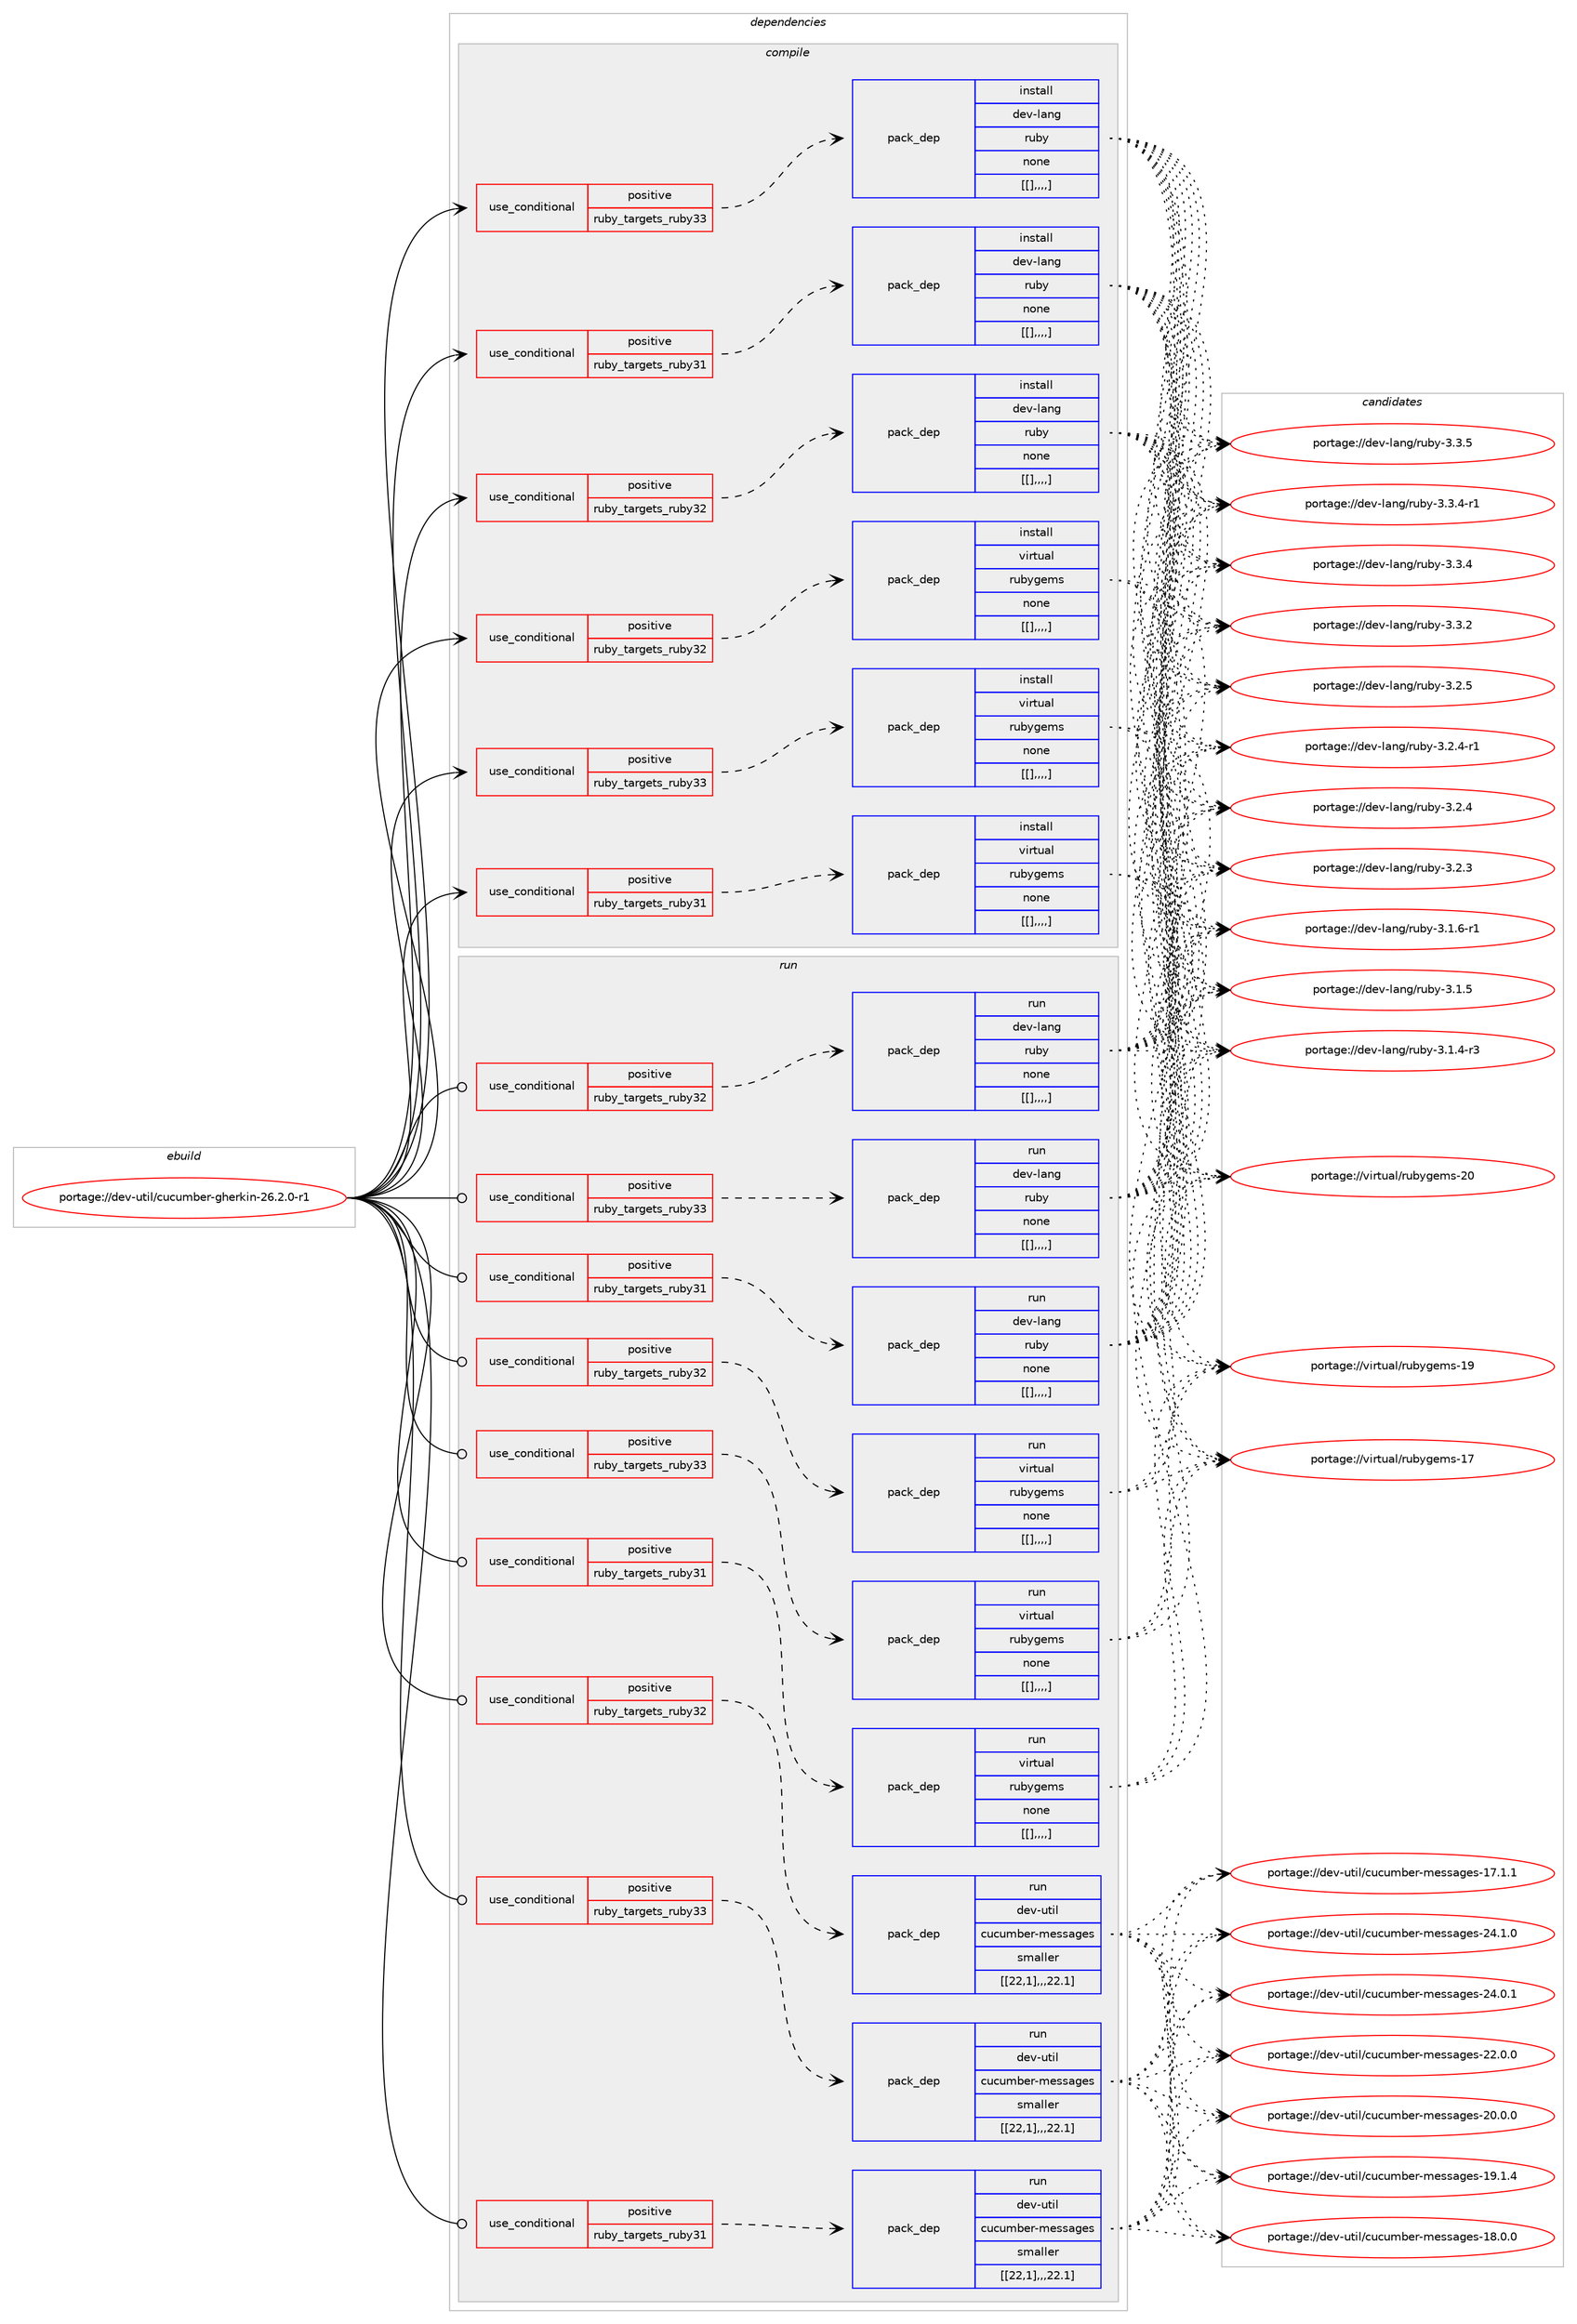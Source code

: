 digraph prolog {

# *************
# Graph options
# *************

newrank=true;
concentrate=true;
compound=true;
graph [rankdir=LR,fontname=Helvetica,fontsize=10,ranksep=1.5];#, ranksep=2.5, nodesep=0.2];
edge  [arrowhead=vee];
node  [fontname=Helvetica,fontsize=10];

# **********
# The ebuild
# **********

subgraph cluster_leftcol {
color=gray;
label=<<i>ebuild</i>>;
id [label="portage://dev-util/cucumber-gherkin-26.2.0-r1", color=red, width=4, href="../dev-util/cucumber-gherkin-26.2.0-r1.svg"];
}

# ****************
# The dependencies
# ****************

subgraph cluster_midcol {
color=gray;
label=<<i>dependencies</i>>;
subgraph cluster_compile {
fillcolor="#eeeeee";
style=filled;
label=<<i>compile</i>>;
subgraph cond61636 {
dependency216710 [label=<<TABLE BORDER="0" CELLBORDER="1" CELLSPACING="0" CELLPADDING="4"><TR><TD ROWSPAN="3" CELLPADDING="10">use_conditional</TD></TR><TR><TD>positive</TD></TR><TR><TD>ruby_targets_ruby31</TD></TR></TABLE>>, shape=none, color=red];
subgraph pack153678 {
dependency216711 [label=<<TABLE BORDER="0" CELLBORDER="1" CELLSPACING="0" CELLPADDING="4" WIDTH="220"><TR><TD ROWSPAN="6" CELLPADDING="30">pack_dep</TD></TR><TR><TD WIDTH="110">install</TD></TR><TR><TD>dev-lang</TD></TR><TR><TD>ruby</TD></TR><TR><TD>none</TD></TR><TR><TD>[[],,,,]</TD></TR></TABLE>>, shape=none, color=blue];
}
dependency216710:e -> dependency216711:w [weight=20,style="dashed",arrowhead="vee"];
}
id:e -> dependency216710:w [weight=20,style="solid",arrowhead="vee"];
subgraph cond61637 {
dependency216712 [label=<<TABLE BORDER="0" CELLBORDER="1" CELLSPACING="0" CELLPADDING="4"><TR><TD ROWSPAN="3" CELLPADDING="10">use_conditional</TD></TR><TR><TD>positive</TD></TR><TR><TD>ruby_targets_ruby31</TD></TR></TABLE>>, shape=none, color=red];
subgraph pack153679 {
dependency216713 [label=<<TABLE BORDER="0" CELLBORDER="1" CELLSPACING="0" CELLPADDING="4" WIDTH="220"><TR><TD ROWSPAN="6" CELLPADDING="30">pack_dep</TD></TR><TR><TD WIDTH="110">install</TD></TR><TR><TD>virtual</TD></TR><TR><TD>rubygems</TD></TR><TR><TD>none</TD></TR><TR><TD>[[],,,,]</TD></TR></TABLE>>, shape=none, color=blue];
}
dependency216712:e -> dependency216713:w [weight=20,style="dashed",arrowhead="vee"];
}
id:e -> dependency216712:w [weight=20,style="solid",arrowhead="vee"];
subgraph cond61638 {
dependency216714 [label=<<TABLE BORDER="0" CELLBORDER="1" CELLSPACING="0" CELLPADDING="4"><TR><TD ROWSPAN="3" CELLPADDING="10">use_conditional</TD></TR><TR><TD>positive</TD></TR><TR><TD>ruby_targets_ruby32</TD></TR></TABLE>>, shape=none, color=red];
subgraph pack153680 {
dependency216715 [label=<<TABLE BORDER="0" CELLBORDER="1" CELLSPACING="0" CELLPADDING="4" WIDTH="220"><TR><TD ROWSPAN="6" CELLPADDING="30">pack_dep</TD></TR><TR><TD WIDTH="110">install</TD></TR><TR><TD>dev-lang</TD></TR><TR><TD>ruby</TD></TR><TR><TD>none</TD></TR><TR><TD>[[],,,,]</TD></TR></TABLE>>, shape=none, color=blue];
}
dependency216714:e -> dependency216715:w [weight=20,style="dashed",arrowhead="vee"];
}
id:e -> dependency216714:w [weight=20,style="solid",arrowhead="vee"];
subgraph cond61639 {
dependency216716 [label=<<TABLE BORDER="0" CELLBORDER="1" CELLSPACING="0" CELLPADDING="4"><TR><TD ROWSPAN="3" CELLPADDING="10">use_conditional</TD></TR><TR><TD>positive</TD></TR><TR><TD>ruby_targets_ruby32</TD></TR></TABLE>>, shape=none, color=red];
subgraph pack153681 {
dependency216717 [label=<<TABLE BORDER="0" CELLBORDER="1" CELLSPACING="0" CELLPADDING="4" WIDTH="220"><TR><TD ROWSPAN="6" CELLPADDING="30">pack_dep</TD></TR><TR><TD WIDTH="110">install</TD></TR><TR><TD>virtual</TD></TR><TR><TD>rubygems</TD></TR><TR><TD>none</TD></TR><TR><TD>[[],,,,]</TD></TR></TABLE>>, shape=none, color=blue];
}
dependency216716:e -> dependency216717:w [weight=20,style="dashed",arrowhead="vee"];
}
id:e -> dependency216716:w [weight=20,style="solid",arrowhead="vee"];
subgraph cond61640 {
dependency216718 [label=<<TABLE BORDER="0" CELLBORDER="1" CELLSPACING="0" CELLPADDING="4"><TR><TD ROWSPAN="3" CELLPADDING="10">use_conditional</TD></TR><TR><TD>positive</TD></TR><TR><TD>ruby_targets_ruby33</TD></TR></TABLE>>, shape=none, color=red];
subgraph pack153682 {
dependency216719 [label=<<TABLE BORDER="0" CELLBORDER="1" CELLSPACING="0" CELLPADDING="4" WIDTH="220"><TR><TD ROWSPAN="6" CELLPADDING="30">pack_dep</TD></TR><TR><TD WIDTH="110">install</TD></TR><TR><TD>dev-lang</TD></TR><TR><TD>ruby</TD></TR><TR><TD>none</TD></TR><TR><TD>[[],,,,]</TD></TR></TABLE>>, shape=none, color=blue];
}
dependency216718:e -> dependency216719:w [weight=20,style="dashed",arrowhead="vee"];
}
id:e -> dependency216718:w [weight=20,style="solid",arrowhead="vee"];
subgraph cond61641 {
dependency216720 [label=<<TABLE BORDER="0" CELLBORDER="1" CELLSPACING="0" CELLPADDING="4"><TR><TD ROWSPAN="3" CELLPADDING="10">use_conditional</TD></TR><TR><TD>positive</TD></TR><TR><TD>ruby_targets_ruby33</TD></TR></TABLE>>, shape=none, color=red];
subgraph pack153683 {
dependency216721 [label=<<TABLE BORDER="0" CELLBORDER="1" CELLSPACING="0" CELLPADDING="4" WIDTH="220"><TR><TD ROWSPAN="6" CELLPADDING="30">pack_dep</TD></TR><TR><TD WIDTH="110">install</TD></TR><TR><TD>virtual</TD></TR><TR><TD>rubygems</TD></TR><TR><TD>none</TD></TR><TR><TD>[[],,,,]</TD></TR></TABLE>>, shape=none, color=blue];
}
dependency216720:e -> dependency216721:w [weight=20,style="dashed",arrowhead="vee"];
}
id:e -> dependency216720:w [weight=20,style="solid",arrowhead="vee"];
}
subgraph cluster_compileandrun {
fillcolor="#eeeeee";
style=filled;
label=<<i>compile and run</i>>;
}
subgraph cluster_run {
fillcolor="#eeeeee";
style=filled;
label=<<i>run</i>>;
subgraph cond61642 {
dependency216722 [label=<<TABLE BORDER="0" CELLBORDER="1" CELLSPACING="0" CELLPADDING="4"><TR><TD ROWSPAN="3" CELLPADDING="10">use_conditional</TD></TR><TR><TD>positive</TD></TR><TR><TD>ruby_targets_ruby31</TD></TR></TABLE>>, shape=none, color=red];
subgraph pack153684 {
dependency216723 [label=<<TABLE BORDER="0" CELLBORDER="1" CELLSPACING="0" CELLPADDING="4" WIDTH="220"><TR><TD ROWSPAN="6" CELLPADDING="30">pack_dep</TD></TR><TR><TD WIDTH="110">run</TD></TR><TR><TD>dev-lang</TD></TR><TR><TD>ruby</TD></TR><TR><TD>none</TD></TR><TR><TD>[[],,,,]</TD></TR></TABLE>>, shape=none, color=blue];
}
dependency216722:e -> dependency216723:w [weight=20,style="dashed",arrowhead="vee"];
}
id:e -> dependency216722:w [weight=20,style="solid",arrowhead="odot"];
subgraph cond61643 {
dependency216724 [label=<<TABLE BORDER="0" CELLBORDER="1" CELLSPACING="0" CELLPADDING="4"><TR><TD ROWSPAN="3" CELLPADDING="10">use_conditional</TD></TR><TR><TD>positive</TD></TR><TR><TD>ruby_targets_ruby31</TD></TR></TABLE>>, shape=none, color=red];
subgraph pack153685 {
dependency216725 [label=<<TABLE BORDER="0" CELLBORDER="1" CELLSPACING="0" CELLPADDING="4" WIDTH="220"><TR><TD ROWSPAN="6" CELLPADDING="30">pack_dep</TD></TR><TR><TD WIDTH="110">run</TD></TR><TR><TD>dev-util</TD></TR><TR><TD>cucumber-messages</TD></TR><TR><TD>smaller</TD></TR><TR><TD>[[22,1],,,22.1]</TD></TR></TABLE>>, shape=none, color=blue];
}
dependency216724:e -> dependency216725:w [weight=20,style="dashed",arrowhead="vee"];
}
id:e -> dependency216724:w [weight=20,style="solid",arrowhead="odot"];
subgraph cond61644 {
dependency216726 [label=<<TABLE BORDER="0" CELLBORDER="1" CELLSPACING="0" CELLPADDING="4"><TR><TD ROWSPAN="3" CELLPADDING="10">use_conditional</TD></TR><TR><TD>positive</TD></TR><TR><TD>ruby_targets_ruby31</TD></TR></TABLE>>, shape=none, color=red];
subgraph pack153686 {
dependency216727 [label=<<TABLE BORDER="0" CELLBORDER="1" CELLSPACING="0" CELLPADDING="4" WIDTH="220"><TR><TD ROWSPAN="6" CELLPADDING="30">pack_dep</TD></TR><TR><TD WIDTH="110">run</TD></TR><TR><TD>virtual</TD></TR><TR><TD>rubygems</TD></TR><TR><TD>none</TD></TR><TR><TD>[[],,,,]</TD></TR></TABLE>>, shape=none, color=blue];
}
dependency216726:e -> dependency216727:w [weight=20,style="dashed",arrowhead="vee"];
}
id:e -> dependency216726:w [weight=20,style="solid",arrowhead="odot"];
subgraph cond61645 {
dependency216728 [label=<<TABLE BORDER="0" CELLBORDER="1" CELLSPACING="0" CELLPADDING="4"><TR><TD ROWSPAN="3" CELLPADDING="10">use_conditional</TD></TR><TR><TD>positive</TD></TR><TR><TD>ruby_targets_ruby32</TD></TR></TABLE>>, shape=none, color=red];
subgraph pack153687 {
dependency216729 [label=<<TABLE BORDER="0" CELLBORDER="1" CELLSPACING="0" CELLPADDING="4" WIDTH="220"><TR><TD ROWSPAN="6" CELLPADDING="30">pack_dep</TD></TR><TR><TD WIDTH="110">run</TD></TR><TR><TD>dev-lang</TD></TR><TR><TD>ruby</TD></TR><TR><TD>none</TD></TR><TR><TD>[[],,,,]</TD></TR></TABLE>>, shape=none, color=blue];
}
dependency216728:e -> dependency216729:w [weight=20,style="dashed",arrowhead="vee"];
}
id:e -> dependency216728:w [weight=20,style="solid",arrowhead="odot"];
subgraph cond61646 {
dependency216730 [label=<<TABLE BORDER="0" CELLBORDER="1" CELLSPACING="0" CELLPADDING="4"><TR><TD ROWSPAN="3" CELLPADDING="10">use_conditional</TD></TR><TR><TD>positive</TD></TR><TR><TD>ruby_targets_ruby32</TD></TR></TABLE>>, shape=none, color=red];
subgraph pack153688 {
dependency216731 [label=<<TABLE BORDER="0" CELLBORDER="1" CELLSPACING="0" CELLPADDING="4" WIDTH="220"><TR><TD ROWSPAN="6" CELLPADDING="30">pack_dep</TD></TR><TR><TD WIDTH="110">run</TD></TR><TR><TD>dev-util</TD></TR><TR><TD>cucumber-messages</TD></TR><TR><TD>smaller</TD></TR><TR><TD>[[22,1],,,22.1]</TD></TR></TABLE>>, shape=none, color=blue];
}
dependency216730:e -> dependency216731:w [weight=20,style="dashed",arrowhead="vee"];
}
id:e -> dependency216730:w [weight=20,style="solid",arrowhead="odot"];
subgraph cond61647 {
dependency216732 [label=<<TABLE BORDER="0" CELLBORDER="1" CELLSPACING="0" CELLPADDING="4"><TR><TD ROWSPAN="3" CELLPADDING="10">use_conditional</TD></TR><TR><TD>positive</TD></TR><TR><TD>ruby_targets_ruby32</TD></TR></TABLE>>, shape=none, color=red];
subgraph pack153689 {
dependency216733 [label=<<TABLE BORDER="0" CELLBORDER="1" CELLSPACING="0" CELLPADDING="4" WIDTH="220"><TR><TD ROWSPAN="6" CELLPADDING="30">pack_dep</TD></TR><TR><TD WIDTH="110">run</TD></TR><TR><TD>virtual</TD></TR><TR><TD>rubygems</TD></TR><TR><TD>none</TD></TR><TR><TD>[[],,,,]</TD></TR></TABLE>>, shape=none, color=blue];
}
dependency216732:e -> dependency216733:w [weight=20,style="dashed",arrowhead="vee"];
}
id:e -> dependency216732:w [weight=20,style="solid",arrowhead="odot"];
subgraph cond61648 {
dependency216734 [label=<<TABLE BORDER="0" CELLBORDER="1" CELLSPACING="0" CELLPADDING="4"><TR><TD ROWSPAN="3" CELLPADDING="10">use_conditional</TD></TR><TR><TD>positive</TD></TR><TR><TD>ruby_targets_ruby33</TD></TR></TABLE>>, shape=none, color=red];
subgraph pack153690 {
dependency216735 [label=<<TABLE BORDER="0" CELLBORDER="1" CELLSPACING="0" CELLPADDING="4" WIDTH="220"><TR><TD ROWSPAN="6" CELLPADDING="30">pack_dep</TD></TR><TR><TD WIDTH="110">run</TD></TR><TR><TD>dev-lang</TD></TR><TR><TD>ruby</TD></TR><TR><TD>none</TD></TR><TR><TD>[[],,,,]</TD></TR></TABLE>>, shape=none, color=blue];
}
dependency216734:e -> dependency216735:w [weight=20,style="dashed",arrowhead="vee"];
}
id:e -> dependency216734:w [weight=20,style="solid",arrowhead="odot"];
subgraph cond61649 {
dependency216736 [label=<<TABLE BORDER="0" CELLBORDER="1" CELLSPACING="0" CELLPADDING="4"><TR><TD ROWSPAN="3" CELLPADDING="10">use_conditional</TD></TR><TR><TD>positive</TD></TR><TR><TD>ruby_targets_ruby33</TD></TR></TABLE>>, shape=none, color=red];
subgraph pack153691 {
dependency216737 [label=<<TABLE BORDER="0" CELLBORDER="1" CELLSPACING="0" CELLPADDING="4" WIDTH="220"><TR><TD ROWSPAN="6" CELLPADDING="30">pack_dep</TD></TR><TR><TD WIDTH="110">run</TD></TR><TR><TD>dev-util</TD></TR><TR><TD>cucumber-messages</TD></TR><TR><TD>smaller</TD></TR><TR><TD>[[22,1],,,22.1]</TD></TR></TABLE>>, shape=none, color=blue];
}
dependency216736:e -> dependency216737:w [weight=20,style="dashed",arrowhead="vee"];
}
id:e -> dependency216736:w [weight=20,style="solid",arrowhead="odot"];
subgraph cond61650 {
dependency216738 [label=<<TABLE BORDER="0" CELLBORDER="1" CELLSPACING="0" CELLPADDING="4"><TR><TD ROWSPAN="3" CELLPADDING="10">use_conditional</TD></TR><TR><TD>positive</TD></TR><TR><TD>ruby_targets_ruby33</TD></TR></TABLE>>, shape=none, color=red];
subgraph pack153692 {
dependency216739 [label=<<TABLE BORDER="0" CELLBORDER="1" CELLSPACING="0" CELLPADDING="4" WIDTH="220"><TR><TD ROWSPAN="6" CELLPADDING="30">pack_dep</TD></TR><TR><TD WIDTH="110">run</TD></TR><TR><TD>virtual</TD></TR><TR><TD>rubygems</TD></TR><TR><TD>none</TD></TR><TR><TD>[[],,,,]</TD></TR></TABLE>>, shape=none, color=blue];
}
dependency216738:e -> dependency216739:w [weight=20,style="dashed",arrowhead="vee"];
}
id:e -> dependency216738:w [weight=20,style="solid",arrowhead="odot"];
}
}

# **************
# The candidates
# **************

subgraph cluster_choices {
rank=same;
color=gray;
label=<<i>candidates</i>>;

subgraph choice153678 {
color=black;
nodesep=1;
choice10010111845108971101034711411798121455146514653 [label="portage://dev-lang/ruby-3.3.5", color=red, width=4,href="../dev-lang/ruby-3.3.5.svg"];
choice100101118451089711010347114117981214551465146524511449 [label="portage://dev-lang/ruby-3.3.4-r1", color=red, width=4,href="../dev-lang/ruby-3.3.4-r1.svg"];
choice10010111845108971101034711411798121455146514652 [label="portage://dev-lang/ruby-3.3.4", color=red, width=4,href="../dev-lang/ruby-3.3.4.svg"];
choice10010111845108971101034711411798121455146514650 [label="portage://dev-lang/ruby-3.3.2", color=red, width=4,href="../dev-lang/ruby-3.3.2.svg"];
choice10010111845108971101034711411798121455146504653 [label="portage://dev-lang/ruby-3.2.5", color=red, width=4,href="../dev-lang/ruby-3.2.5.svg"];
choice100101118451089711010347114117981214551465046524511449 [label="portage://dev-lang/ruby-3.2.4-r1", color=red, width=4,href="../dev-lang/ruby-3.2.4-r1.svg"];
choice10010111845108971101034711411798121455146504652 [label="portage://dev-lang/ruby-3.2.4", color=red, width=4,href="../dev-lang/ruby-3.2.4.svg"];
choice10010111845108971101034711411798121455146504651 [label="portage://dev-lang/ruby-3.2.3", color=red, width=4,href="../dev-lang/ruby-3.2.3.svg"];
choice100101118451089711010347114117981214551464946544511449 [label="portage://dev-lang/ruby-3.1.6-r1", color=red, width=4,href="../dev-lang/ruby-3.1.6-r1.svg"];
choice10010111845108971101034711411798121455146494653 [label="portage://dev-lang/ruby-3.1.5", color=red, width=4,href="../dev-lang/ruby-3.1.5.svg"];
choice100101118451089711010347114117981214551464946524511451 [label="portage://dev-lang/ruby-3.1.4-r3", color=red, width=4,href="../dev-lang/ruby-3.1.4-r3.svg"];
dependency216711:e -> choice10010111845108971101034711411798121455146514653:w [style=dotted,weight="100"];
dependency216711:e -> choice100101118451089711010347114117981214551465146524511449:w [style=dotted,weight="100"];
dependency216711:e -> choice10010111845108971101034711411798121455146514652:w [style=dotted,weight="100"];
dependency216711:e -> choice10010111845108971101034711411798121455146514650:w [style=dotted,weight="100"];
dependency216711:e -> choice10010111845108971101034711411798121455146504653:w [style=dotted,weight="100"];
dependency216711:e -> choice100101118451089711010347114117981214551465046524511449:w [style=dotted,weight="100"];
dependency216711:e -> choice10010111845108971101034711411798121455146504652:w [style=dotted,weight="100"];
dependency216711:e -> choice10010111845108971101034711411798121455146504651:w [style=dotted,weight="100"];
dependency216711:e -> choice100101118451089711010347114117981214551464946544511449:w [style=dotted,weight="100"];
dependency216711:e -> choice10010111845108971101034711411798121455146494653:w [style=dotted,weight="100"];
dependency216711:e -> choice100101118451089711010347114117981214551464946524511451:w [style=dotted,weight="100"];
}
subgraph choice153679 {
color=black;
nodesep=1;
choice118105114116117971084711411798121103101109115455048 [label="portage://virtual/rubygems-20", color=red, width=4,href="../virtual/rubygems-20.svg"];
choice118105114116117971084711411798121103101109115454957 [label="portage://virtual/rubygems-19", color=red, width=4,href="../virtual/rubygems-19.svg"];
choice118105114116117971084711411798121103101109115454955 [label="portage://virtual/rubygems-17", color=red, width=4,href="../virtual/rubygems-17.svg"];
dependency216713:e -> choice118105114116117971084711411798121103101109115455048:w [style=dotted,weight="100"];
dependency216713:e -> choice118105114116117971084711411798121103101109115454957:w [style=dotted,weight="100"];
dependency216713:e -> choice118105114116117971084711411798121103101109115454955:w [style=dotted,weight="100"];
}
subgraph choice153680 {
color=black;
nodesep=1;
choice10010111845108971101034711411798121455146514653 [label="portage://dev-lang/ruby-3.3.5", color=red, width=4,href="../dev-lang/ruby-3.3.5.svg"];
choice100101118451089711010347114117981214551465146524511449 [label="portage://dev-lang/ruby-3.3.4-r1", color=red, width=4,href="../dev-lang/ruby-3.3.4-r1.svg"];
choice10010111845108971101034711411798121455146514652 [label="portage://dev-lang/ruby-3.3.4", color=red, width=4,href="../dev-lang/ruby-3.3.4.svg"];
choice10010111845108971101034711411798121455146514650 [label="portage://dev-lang/ruby-3.3.2", color=red, width=4,href="../dev-lang/ruby-3.3.2.svg"];
choice10010111845108971101034711411798121455146504653 [label="portage://dev-lang/ruby-3.2.5", color=red, width=4,href="../dev-lang/ruby-3.2.5.svg"];
choice100101118451089711010347114117981214551465046524511449 [label="portage://dev-lang/ruby-3.2.4-r1", color=red, width=4,href="../dev-lang/ruby-3.2.4-r1.svg"];
choice10010111845108971101034711411798121455146504652 [label="portage://dev-lang/ruby-3.2.4", color=red, width=4,href="../dev-lang/ruby-3.2.4.svg"];
choice10010111845108971101034711411798121455146504651 [label="portage://dev-lang/ruby-3.2.3", color=red, width=4,href="../dev-lang/ruby-3.2.3.svg"];
choice100101118451089711010347114117981214551464946544511449 [label="portage://dev-lang/ruby-3.1.6-r1", color=red, width=4,href="../dev-lang/ruby-3.1.6-r1.svg"];
choice10010111845108971101034711411798121455146494653 [label="portage://dev-lang/ruby-3.1.5", color=red, width=4,href="../dev-lang/ruby-3.1.5.svg"];
choice100101118451089711010347114117981214551464946524511451 [label="portage://dev-lang/ruby-3.1.4-r3", color=red, width=4,href="../dev-lang/ruby-3.1.4-r3.svg"];
dependency216715:e -> choice10010111845108971101034711411798121455146514653:w [style=dotted,weight="100"];
dependency216715:e -> choice100101118451089711010347114117981214551465146524511449:w [style=dotted,weight="100"];
dependency216715:e -> choice10010111845108971101034711411798121455146514652:w [style=dotted,weight="100"];
dependency216715:e -> choice10010111845108971101034711411798121455146514650:w [style=dotted,weight="100"];
dependency216715:e -> choice10010111845108971101034711411798121455146504653:w [style=dotted,weight="100"];
dependency216715:e -> choice100101118451089711010347114117981214551465046524511449:w [style=dotted,weight="100"];
dependency216715:e -> choice10010111845108971101034711411798121455146504652:w [style=dotted,weight="100"];
dependency216715:e -> choice10010111845108971101034711411798121455146504651:w [style=dotted,weight="100"];
dependency216715:e -> choice100101118451089711010347114117981214551464946544511449:w [style=dotted,weight="100"];
dependency216715:e -> choice10010111845108971101034711411798121455146494653:w [style=dotted,weight="100"];
dependency216715:e -> choice100101118451089711010347114117981214551464946524511451:w [style=dotted,weight="100"];
}
subgraph choice153681 {
color=black;
nodesep=1;
choice118105114116117971084711411798121103101109115455048 [label="portage://virtual/rubygems-20", color=red, width=4,href="../virtual/rubygems-20.svg"];
choice118105114116117971084711411798121103101109115454957 [label="portage://virtual/rubygems-19", color=red, width=4,href="../virtual/rubygems-19.svg"];
choice118105114116117971084711411798121103101109115454955 [label="portage://virtual/rubygems-17", color=red, width=4,href="../virtual/rubygems-17.svg"];
dependency216717:e -> choice118105114116117971084711411798121103101109115455048:w [style=dotted,weight="100"];
dependency216717:e -> choice118105114116117971084711411798121103101109115454957:w [style=dotted,weight="100"];
dependency216717:e -> choice118105114116117971084711411798121103101109115454955:w [style=dotted,weight="100"];
}
subgraph choice153682 {
color=black;
nodesep=1;
choice10010111845108971101034711411798121455146514653 [label="portage://dev-lang/ruby-3.3.5", color=red, width=4,href="../dev-lang/ruby-3.3.5.svg"];
choice100101118451089711010347114117981214551465146524511449 [label="portage://dev-lang/ruby-3.3.4-r1", color=red, width=4,href="../dev-lang/ruby-3.3.4-r1.svg"];
choice10010111845108971101034711411798121455146514652 [label="portage://dev-lang/ruby-3.3.4", color=red, width=4,href="../dev-lang/ruby-3.3.4.svg"];
choice10010111845108971101034711411798121455146514650 [label="portage://dev-lang/ruby-3.3.2", color=red, width=4,href="../dev-lang/ruby-3.3.2.svg"];
choice10010111845108971101034711411798121455146504653 [label="portage://dev-lang/ruby-3.2.5", color=red, width=4,href="../dev-lang/ruby-3.2.5.svg"];
choice100101118451089711010347114117981214551465046524511449 [label="portage://dev-lang/ruby-3.2.4-r1", color=red, width=4,href="../dev-lang/ruby-3.2.4-r1.svg"];
choice10010111845108971101034711411798121455146504652 [label="portage://dev-lang/ruby-3.2.4", color=red, width=4,href="../dev-lang/ruby-3.2.4.svg"];
choice10010111845108971101034711411798121455146504651 [label="portage://dev-lang/ruby-3.2.3", color=red, width=4,href="../dev-lang/ruby-3.2.3.svg"];
choice100101118451089711010347114117981214551464946544511449 [label="portage://dev-lang/ruby-3.1.6-r1", color=red, width=4,href="../dev-lang/ruby-3.1.6-r1.svg"];
choice10010111845108971101034711411798121455146494653 [label="portage://dev-lang/ruby-3.1.5", color=red, width=4,href="../dev-lang/ruby-3.1.5.svg"];
choice100101118451089711010347114117981214551464946524511451 [label="portage://dev-lang/ruby-3.1.4-r3", color=red, width=4,href="../dev-lang/ruby-3.1.4-r3.svg"];
dependency216719:e -> choice10010111845108971101034711411798121455146514653:w [style=dotted,weight="100"];
dependency216719:e -> choice100101118451089711010347114117981214551465146524511449:w [style=dotted,weight="100"];
dependency216719:e -> choice10010111845108971101034711411798121455146514652:w [style=dotted,weight="100"];
dependency216719:e -> choice10010111845108971101034711411798121455146514650:w [style=dotted,weight="100"];
dependency216719:e -> choice10010111845108971101034711411798121455146504653:w [style=dotted,weight="100"];
dependency216719:e -> choice100101118451089711010347114117981214551465046524511449:w [style=dotted,weight="100"];
dependency216719:e -> choice10010111845108971101034711411798121455146504652:w [style=dotted,weight="100"];
dependency216719:e -> choice10010111845108971101034711411798121455146504651:w [style=dotted,weight="100"];
dependency216719:e -> choice100101118451089711010347114117981214551464946544511449:w [style=dotted,weight="100"];
dependency216719:e -> choice10010111845108971101034711411798121455146494653:w [style=dotted,weight="100"];
dependency216719:e -> choice100101118451089711010347114117981214551464946524511451:w [style=dotted,weight="100"];
}
subgraph choice153683 {
color=black;
nodesep=1;
choice118105114116117971084711411798121103101109115455048 [label="portage://virtual/rubygems-20", color=red, width=4,href="../virtual/rubygems-20.svg"];
choice118105114116117971084711411798121103101109115454957 [label="portage://virtual/rubygems-19", color=red, width=4,href="../virtual/rubygems-19.svg"];
choice118105114116117971084711411798121103101109115454955 [label="portage://virtual/rubygems-17", color=red, width=4,href="../virtual/rubygems-17.svg"];
dependency216721:e -> choice118105114116117971084711411798121103101109115455048:w [style=dotted,weight="100"];
dependency216721:e -> choice118105114116117971084711411798121103101109115454957:w [style=dotted,weight="100"];
dependency216721:e -> choice118105114116117971084711411798121103101109115454955:w [style=dotted,weight="100"];
}
subgraph choice153684 {
color=black;
nodesep=1;
choice10010111845108971101034711411798121455146514653 [label="portage://dev-lang/ruby-3.3.5", color=red, width=4,href="../dev-lang/ruby-3.3.5.svg"];
choice100101118451089711010347114117981214551465146524511449 [label="portage://dev-lang/ruby-3.3.4-r1", color=red, width=4,href="../dev-lang/ruby-3.3.4-r1.svg"];
choice10010111845108971101034711411798121455146514652 [label="portage://dev-lang/ruby-3.3.4", color=red, width=4,href="../dev-lang/ruby-3.3.4.svg"];
choice10010111845108971101034711411798121455146514650 [label="portage://dev-lang/ruby-3.3.2", color=red, width=4,href="../dev-lang/ruby-3.3.2.svg"];
choice10010111845108971101034711411798121455146504653 [label="portage://dev-lang/ruby-3.2.5", color=red, width=4,href="../dev-lang/ruby-3.2.5.svg"];
choice100101118451089711010347114117981214551465046524511449 [label="portage://dev-lang/ruby-3.2.4-r1", color=red, width=4,href="../dev-lang/ruby-3.2.4-r1.svg"];
choice10010111845108971101034711411798121455146504652 [label="portage://dev-lang/ruby-3.2.4", color=red, width=4,href="../dev-lang/ruby-3.2.4.svg"];
choice10010111845108971101034711411798121455146504651 [label="portage://dev-lang/ruby-3.2.3", color=red, width=4,href="../dev-lang/ruby-3.2.3.svg"];
choice100101118451089711010347114117981214551464946544511449 [label="portage://dev-lang/ruby-3.1.6-r1", color=red, width=4,href="../dev-lang/ruby-3.1.6-r1.svg"];
choice10010111845108971101034711411798121455146494653 [label="portage://dev-lang/ruby-3.1.5", color=red, width=4,href="../dev-lang/ruby-3.1.5.svg"];
choice100101118451089711010347114117981214551464946524511451 [label="portage://dev-lang/ruby-3.1.4-r3", color=red, width=4,href="../dev-lang/ruby-3.1.4-r3.svg"];
dependency216723:e -> choice10010111845108971101034711411798121455146514653:w [style=dotted,weight="100"];
dependency216723:e -> choice100101118451089711010347114117981214551465146524511449:w [style=dotted,weight="100"];
dependency216723:e -> choice10010111845108971101034711411798121455146514652:w [style=dotted,weight="100"];
dependency216723:e -> choice10010111845108971101034711411798121455146514650:w [style=dotted,weight="100"];
dependency216723:e -> choice10010111845108971101034711411798121455146504653:w [style=dotted,weight="100"];
dependency216723:e -> choice100101118451089711010347114117981214551465046524511449:w [style=dotted,weight="100"];
dependency216723:e -> choice10010111845108971101034711411798121455146504652:w [style=dotted,weight="100"];
dependency216723:e -> choice10010111845108971101034711411798121455146504651:w [style=dotted,weight="100"];
dependency216723:e -> choice100101118451089711010347114117981214551464946544511449:w [style=dotted,weight="100"];
dependency216723:e -> choice10010111845108971101034711411798121455146494653:w [style=dotted,weight="100"];
dependency216723:e -> choice100101118451089711010347114117981214551464946524511451:w [style=dotted,weight="100"];
}
subgraph choice153685 {
color=black;
nodesep=1;
choice1001011184511711610510847991179911710998101114451091011151159710310111545505246494648 [label="portage://dev-util/cucumber-messages-24.1.0", color=red, width=4,href="../dev-util/cucumber-messages-24.1.0.svg"];
choice1001011184511711610510847991179911710998101114451091011151159710310111545505246484649 [label="portage://dev-util/cucumber-messages-24.0.1", color=red, width=4,href="../dev-util/cucumber-messages-24.0.1.svg"];
choice1001011184511711610510847991179911710998101114451091011151159710310111545505046484648 [label="portage://dev-util/cucumber-messages-22.0.0", color=red, width=4,href="../dev-util/cucumber-messages-22.0.0.svg"];
choice1001011184511711610510847991179911710998101114451091011151159710310111545504846484648 [label="portage://dev-util/cucumber-messages-20.0.0", color=red, width=4,href="../dev-util/cucumber-messages-20.0.0.svg"];
choice1001011184511711610510847991179911710998101114451091011151159710310111545495746494652 [label="portage://dev-util/cucumber-messages-19.1.4", color=red, width=4,href="../dev-util/cucumber-messages-19.1.4.svg"];
choice1001011184511711610510847991179911710998101114451091011151159710310111545495646484648 [label="portage://dev-util/cucumber-messages-18.0.0", color=red, width=4,href="../dev-util/cucumber-messages-18.0.0.svg"];
choice1001011184511711610510847991179911710998101114451091011151159710310111545495546494649 [label="portage://dev-util/cucumber-messages-17.1.1", color=red, width=4,href="../dev-util/cucumber-messages-17.1.1.svg"];
dependency216725:e -> choice1001011184511711610510847991179911710998101114451091011151159710310111545505246494648:w [style=dotted,weight="100"];
dependency216725:e -> choice1001011184511711610510847991179911710998101114451091011151159710310111545505246484649:w [style=dotted,weight="100"];
dependency216725:e -> choice1001011184511711610510847991179911710998101114451091011151159710310111545505046484648:w [style=dotted,weight="100"];
dependency216725:e -> choice1001011184511711610510847991179911710998101114451091011151159710310111545504846484648:w [style=dotted,weight="100"];
dependency216725:e -> choice1001011184511711610510847991179911710998101114451091011151159710310111545495746494652:w [style=dotted,weight="100"];
dependency216725:e -> choice1001011184511711610510847991179911710998101114451091011151159710310111545495646484648:w [style=dotted,weight="100"];
dependency216725:e -> choice1001011184511711610510847991179911710998101114451091011151159710310111545495546494649:w [style=dotted,weight="100"];
}
subgraph choice153686 {
color=black;
nodesep=1;
choice118105114116117971084711411798121103101109115455048 [label="portage://virtual/rubygems-20", color=red, width=4,href="../virtual/rubygems-20.svg"];
choice118105114116117971084711411798121103101109115454957 [label="portage://virtual/rubygems-19", color=red, width=4,href="../virtual/rubygems-19.svg"];
choice118105114116117971084711411798121103101109115454955 [label="portage://virtual/rubygems-17", color=red, width=4,href="../virtual/rubygems-17.svg"];
dependency216727:e -> choice118105114116117971084711411798121103101109115455048:w [style=dotted,weight="100"];
dependency216727:e -> choice118105114116117971084711411798121103101109115454957:w [style=dotted,weight="100"];
dependency216727:e -> choice118105114116117971084711411798121103101109115454955:w [style=dotted,weight="100"];
}
subgraph choice153687 {
color=black;
nodesep=1;
choice10010111845108971101034711411798121455146514653 [label="portage://dev-lang/ruby-3.3.5", color=red, width=4,href="../dev-lang/ruby-3.3.5.svg"];
choice100101118451089711010347114117981214551465146524511449 [label="portage://dev-lang/ruby-3.3.4-r1", color=red, width=4,href="../dev-lang/ruby-3.3.4-r1.svg"];
choice10010111845108971101034711411798121455146514652 [label="portage://dev-lang/ruby-3.3.4", color=red, width=4,href="../dev-lang/ruby-3.3.4.svg"];
choice10010111845108971101034711411798121455146514650 [label="portage://dev-lang/ruby-3.3.2", color=red, width=4,href="../dev-lang/ruby-3.3.2.svg"];
choice10010111845108971101034711411798121455146504653 [label="portage://dev-lang/ruby-3.2.5", color=red, width=4,href="../dev-lang/ruby-3.2.5.svg"];
choice100101118451089711010347114117981214551465046524511449 [label="portage://dev-lang/ruby-3.2.4-r1", color=red, width=4,href="../dev-lang/ruby-3.2.4-r1.svg"];
choice10010111845108971101034711411798121455146504652 [label="portage://dev-lang/ruby-3.2.4", color=red, width=4,href="../dev-lang/ruby-3.2.4.svg"];
choice10010111845108971101034711411798121455146504651 [label="portage://dev-lang/ruby-3.2.3", color=red, width=4,href="../dev-lang/ruby-3.2.3.svg"];
choice100101118451089711010347114117981214551464946544511449 [label="portage://dev-lang/ruby-3.1.6-r1", color=red, width=4,href="../dev-lang/ruby-3.1.6-r1.svg"];
choice10010111845108971101034711411798121455146494653 [label="portage://dev-lang/ruby-3.1.5", color=red, width=4,href="../dev-lang/ruby-3.1.5.svg"];
choice100101118451089711010347114117981214551464946524511451 [label="portage://dev-lang/ruby-3.1.4-r3", color=red, width=4,href="../dev-lang/ruby-3.1.4-r3.svg"];
dependency216729:e -> choice10010111845108971101034711411798121455146514653:w [style=dotted,weight="100"];
dependency216729:e -> choice100101118451089711010347114117981214551465146524511449:w [style=dotted,weight="100"];
dependency216729:e -> choice10010111845108971101034711411798121455146514652:w [style=dotted,weight="100"];
dependency216729:e -> choice10010111845108971101034711411798121455146514650:w [style=dotted,weight="100"];
dependency216729:e -> choice10010111845108971101034711411798121455146504653:w [style=dotted,weight="100"];
dependency216729:e -> choice100101118451089711010347114117981214551465046524511449:w [style=dotted,weight="100"];
dependency216729:e -> choice10010111845108971101034711411798121455146504652:w [style=dotted,weight="100"];
dependency216729:e -> choice10010111845108971101034711411798121455146504651:w [style=dotted,weight="100"];
dependency216729:e -> choice100101118451089711010347114117981214551464946544511449:w [style=dotted,weight="100"];
dependency216729:e -> choice10010111845108971101034711411798121455146494653:w [style=dotted,weight="100"];
dependency216729:e -> choice100101118451089711010347114117981214551464946524511451:w [style=dotted,weight="100"];
}
subgraph choice153688 {
color=black;
nodesep=1;
choice1001011184511711610510847991179911710998101114451091011151159710310111545505246494648 [label="portage://dev-util/cucumber-messages-24.1.0", color=red, width=4,href="../dev-util/cucumber-messages-24.1.0.svg"];
choice1001011184511711610510847991179911710998101114451091011151159710310111545505246484649 [label="portage://dev-util/cucumber-messages-24.0.1", color=red, width=4,href="../dev-util/cucumber-messages-24.0.1.svg"];
choice1001011184511711610510847991179911710998101114451091011151159710310111545505046484648 [label="portage://dev-util/cucumber-messages-22.0.0", color=red, width=4,href="../dev-util/cucumber-messages-22.0.0.svg"];
choice1001011184511711610510847991179911710998101114451091011151159710310111545504846484648 [label="portage://dev-util/cucumber-messages-20.0.0", color=red, width=4,href="../dev-util/cucumber-messages-20.0.0.svg"];
choice1001011184511711610510847991179911710998101114451091011151159710310111545495746494652 [label="portage://dev-util/cucumber-messages-19.1.4", color=red, width=4,href="../dev-util/cucumber-messages-19.1.4.svg"];
choice1001011184511711610510847991179911710998101114451091011151159710310111545495646484648 [label="portage://dev-util/cucumber-messages-18.0.0", color=red, width=4,href="../dev-util/cucumber-messages-18.0.0.svg"];
choice1001011184511711610510847991179911710998101114451091011151159710310111545495546494649 [label="portage://dev-util/cucumber-messages-17.1.1", color=red, width=4,href="../dev-util/cucumber-messages-17.1.1.svg"];
dependency216731:e -> choice1001011184511711610510847991179911710998101114451091011151159710310111545505246494648:w [style=dotted,weight="100"];
dependency216731:e -> choice1001011184511711610510847991179911710998101114451091011151159710310111545505246484649:w [style=dotted,weight="100"];
dependency216731:e -> choice1001011184511711610510847991179911710998101114451091011151159710310111545505046484648:w [style=dotted,weight="100"];
dependency216731:e -> choice1001011184511711610510847991179911710998101114451091011151159710310111545504846484648:w [style=dotted,weight="100"];
dependency216731:e -> choice1001011184511711610510847991179911710998101114451091011151159710310111545495746494652:w [style=dotted,weight="100"];
dependency216731:e -> choice1001011184511711610510847991179911710998101114451091011151159710310111545495646484648:w [style=dotted,weight="100"];
dependency216731:e -> choice1001011184511711610510847991179911710998101114451091011151159710310111545495546494649:w [style=dotted,weight="100"];
}
subgraph choice153689 {
color=black;
nodesep=1;
choice118105114116117971084711411798121103101109115455048 [label="portage://virtual/rubygems-20", color=red, width=4,href="../virtual/rubygems-20.svg"];
choice118105114116117971084711411798121103101109115454957 [label="portage://virtual/rubygems-19", color=red, width=4,href="../virtual/rubygems-19.svg"];
choice118105114116117971084711411798121103101109115454955 [label="portage://virtual/rubygems-17", color=red, width=4,href="../virtual/rubygems-17.svg"];
dependency216733:e -> choice118105114116117971084711411798121103101109115455048:w [style=dotted,weight="100"];
dependency216733:e -> choice118105114116117971084711411798121103101109115454957:w [style=dotted,weight="100"];
dependency216733:e -> choice118105114116117971084711411798121103101109115454955:w [style=dotted,weight="100"];
}
subgraph choice153690 {
color=black;
nodesep=1;
choice10010111845108971101034711411798121455146514653 [label="portage://dev-lang/ruby-3.3.5", color=red, width=4,href="../dev-lang/ruby-3.3.5.svg"];
choice100101118451089711010347114117981214551465146524511449 [label="portage://dev-lang/ruby-3.3.4-r1", color=red, width=4,href="../dev-lang/ruby-3.3.4-r1.svg"];
choice10010111845108971101034711411798121455146514652 [label="portage://dev-lang/ruby-3.3.4", color=red, width=4,href="../dev-lang/ruby-3.3.4.svg"];
choice10010111845108971101034711411798121455146514650 [label="portage://dev-lang/ruby-3.3.2", color=red, width=4,href="../dev-lang/ruby-3.3.2.svg"];
choice10010111845108971101034711411798121455146504653 [label="portage://dev-lang/ruby-3.2.5", color=red, width=4,href="../dev-lang/ruby-3.2.5.svg"];
choice100101118451089711010347114117981214551465046524511449 [label="portage://dev-lang/ruby-3.2.4-r1", color=red, width=4,href="../dev-lang/ruby-3.2.4-r1.svg"];
choice10010111845108971101034711411798121455146504652 [label="portage://dev-lang/ruby-3.2.4", color=red, width=4,href="../dev-lang/ruby-3.2.4.svg"];
choice10010111845108971101034711411798121455146504651 [label="portage://dev-lang/ruby-3.2.3", color=red, width=4,href="../dev-lang/ruby-3.2.3.svg"];
choice100101118451089711010347114117981214551464946544511449 [label="portage://dev-lang/ruby-3.1.6-r1", color=red, width=4,href="../dev-lang/ruby-3.1.6-r1.svg"];
choice10010111845108971101034711411798121455146494653 [label="portage://dev-lang/ruby-3.1.5", color=red, width=4,href="../dev-lang/ruby-3.1.5.svg"];
choice100101118451089711010347114117981214551464946524511451 [label="portage://dev-lang/ruby-3.1.4-r3", color=red, width=4,href="../dev-lang/ruby-3.1.4-r3.svg"];
dependency216735:e -> choice10010111845108971101034711411798121455146514653:w [style=dotted,weight="100"];
dependency216735:e -> choice100101118451089711010347114117981214551465146524511449:w [style=dotted,weight="100"];
dependency216735:e -> choice10010111845108971101034711411798121455146514652:w [style=dotted,weight="100"];
dependency216735:e -> choice10010111845108971101034711411798121455146514650:w [style=dotted,weight="100"];
dependency216735:e -> choice10010111845108971101034711411798121455146504653:w [style=dotted,weight="100"];
dependency216735:e -> choice100101118451089711010347114117981214551465046524511449:w [style=dotted,weight="100"];
dependency216735:e -> choice10010111845108971101034711411798121455146504652:w [style=dotted,weight="100"];
dependency216735:e -> choice10010111845108971101034711411798121455146504651:w [style=dotted,weight="100"];
dependency216735:e -> choice100101118451089711010347114117981214551464946544511449:w [style=dotted,weight="100"];
dependency216735:e -> choice10010111845108971101034711411798121455146494653:w [style=dotted,weight="100"];
dependency216735:e -> choice100101118451089711010347114117981214551464946524511451:w [style=dotted,weight="100"];
}
subgraph choice153691 {
color=black;
nodesep=1;
choice1001011184511711610510847991179911710998101114451091011151159710310111545505246494648 [label="portage://dev-util/cucumber-messages-24.1.0", color=red, width=4,href="../dev-util/cucumber-messages-24.1.0.svg"];
choice1001011184511711610510847991179911710998101114451091011151159710310111545505246484649 [label="portage://dev-util/cucumber-messages-24.0.1", color=red, width=4,href="../dev-util/cucumber-messages-24.0.1.svg"];
choice1001011184511711610510847991179911710998101114451091011151159710310111545505046484648 [label="portage://dev-util/cucumber-messages-22.0.0", color=red, width=4,href="../dev-util/cucumber-messages-22.0.0.svg"];
choice1001011184511711610510847991179911710998101114451091011151159710310111545504846484648 [label="portage://dev-util/cucumber-messages-20.0.0", color=red, width=4,href="../dev-util/cucumber-messages-20.0.0.svg"];
choice1001011184511711610510847991179911710998101114451091011151159710310111545495746494652 [label="portage://dev-util/cucumber-messages-19.1.4", color=red, width=4,href="../dev-util/cucumber-messages-19.1.4.svg"];
choice1001011184511711610510847991179911710998101114451091011151159710310111545495646484648 [label="portage://dev-util/cucumber-messages-18.0.0", color=red, width=4,href="../dev-util/cucumber-messages-18.0.0.svg"];
choice1001011184511711610510847991179911710998101114451091011151159710310111545495546494649 [label="portage://dev-util/cucumber-messages-17.1.1", color=red, width=4,href="../dev-util/cucumber-messages-17.1.1.svg"];
dependency216737:e -> choice1001011184511711610510847991179911710998101114451091011151159710310111545505246494648:w [style=dotted,weight="100"];
dependency216737:e -> choice1001011184511711610510847991179911710998101114451091011151159710310111545505246484649:w [style=dotted,weight="100"];
dependency216737:e -> choice1001011184511711610510847991179911710998101114451091011151159710310111545505046484648:w [style=dotted,weight="100"];
dependency216737:e -> choice1001011184511711610510847991179911710998101114451091011151159710310111545504846484648:w [style=dotted,weight="100"];
dependency216737:e -> choice1001011184511711610510847991179911710998101114451091011151159710310111545495746494652:w [style=dotted,weight="100"];
dependency216737:e -> choice1001011184511711610510847991179911710998101114451091011151159710310111545495646484648:w [style=dotted,weight="100"];
dependency216737:e -> choice1001011184511711610510847991179911710998101114451091011151159710310111545495546494649:w [style=dotted,weight="100"];
}
subgraph choice153692 {
color=black;
nodesep=1;
choice118105114116117971084711411798121103101109115455048 [label="portage://virtual/rubygems-20", color=red, width=4,href="../virtual/rubygems-20.svg"];
choice118105114116117971084711411798121103101109115454957 [label="portage://virtual/rubygems-19", color=red, width=4,href="../virtual/rubygems-19.svg"];
choice118105114116117971084711411798121103101109115454955 [label="portage://virtual/rubygems-17", color=red, width=4,href="../virtual/rubygems-17.svg"];
dependency216739:e -> choice118105114116117971084711411798121103101109115455048:w [style=dotted,weight="100"];
dependency216739:e -> choice118105114116117971084711411798121103101109115454957:w [style=dotted,weight="100"];
dependency216739:e -> choice118105114116117971084711411798121103101109115454955:w [style=dotted,weight="100"];
}
}

}
